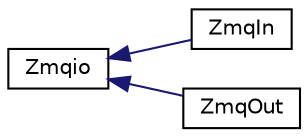 digraph "Graphical Class Hierarchy"
{
  edge [fontname="Helvetica",fontsize="10",labelfontname="Helvetica",labelfontsize="10"];
  node [fontname="Helvetica",fontsize="10",shape=record];
  rankdir="LR";
  Node1 [label="Zmqio",height=0.2,width=0.4,color="black", fillcolor="white", style="filled",URL="$classZmqio.html",tooltip="An Interface for ZMQIO. "];
  Node1 -> Node2 [dir="back",color="midnightblue",fontsize="10",style="solid",fontname="Helvetica"];
  Node2 [label="ZmqIn",height=0.2,width=0.4,color="black", fillcolor="white", style="filled",URL="$classZmqIn.html",tooltip="An Inbound ZMQ Manager. "];
  Node1 -> Node3 [dir="back",color="midnightblue",fontsize="10",style="solid",fontname="Helvetica"];
  Node3 [label="ZmqOut",height=0.2,width=0.4,color="black", fillcolor="white", style="filled",URL="$classZmqOut.html",tooltip="An Outbound ZMQ Manager. "];
}
